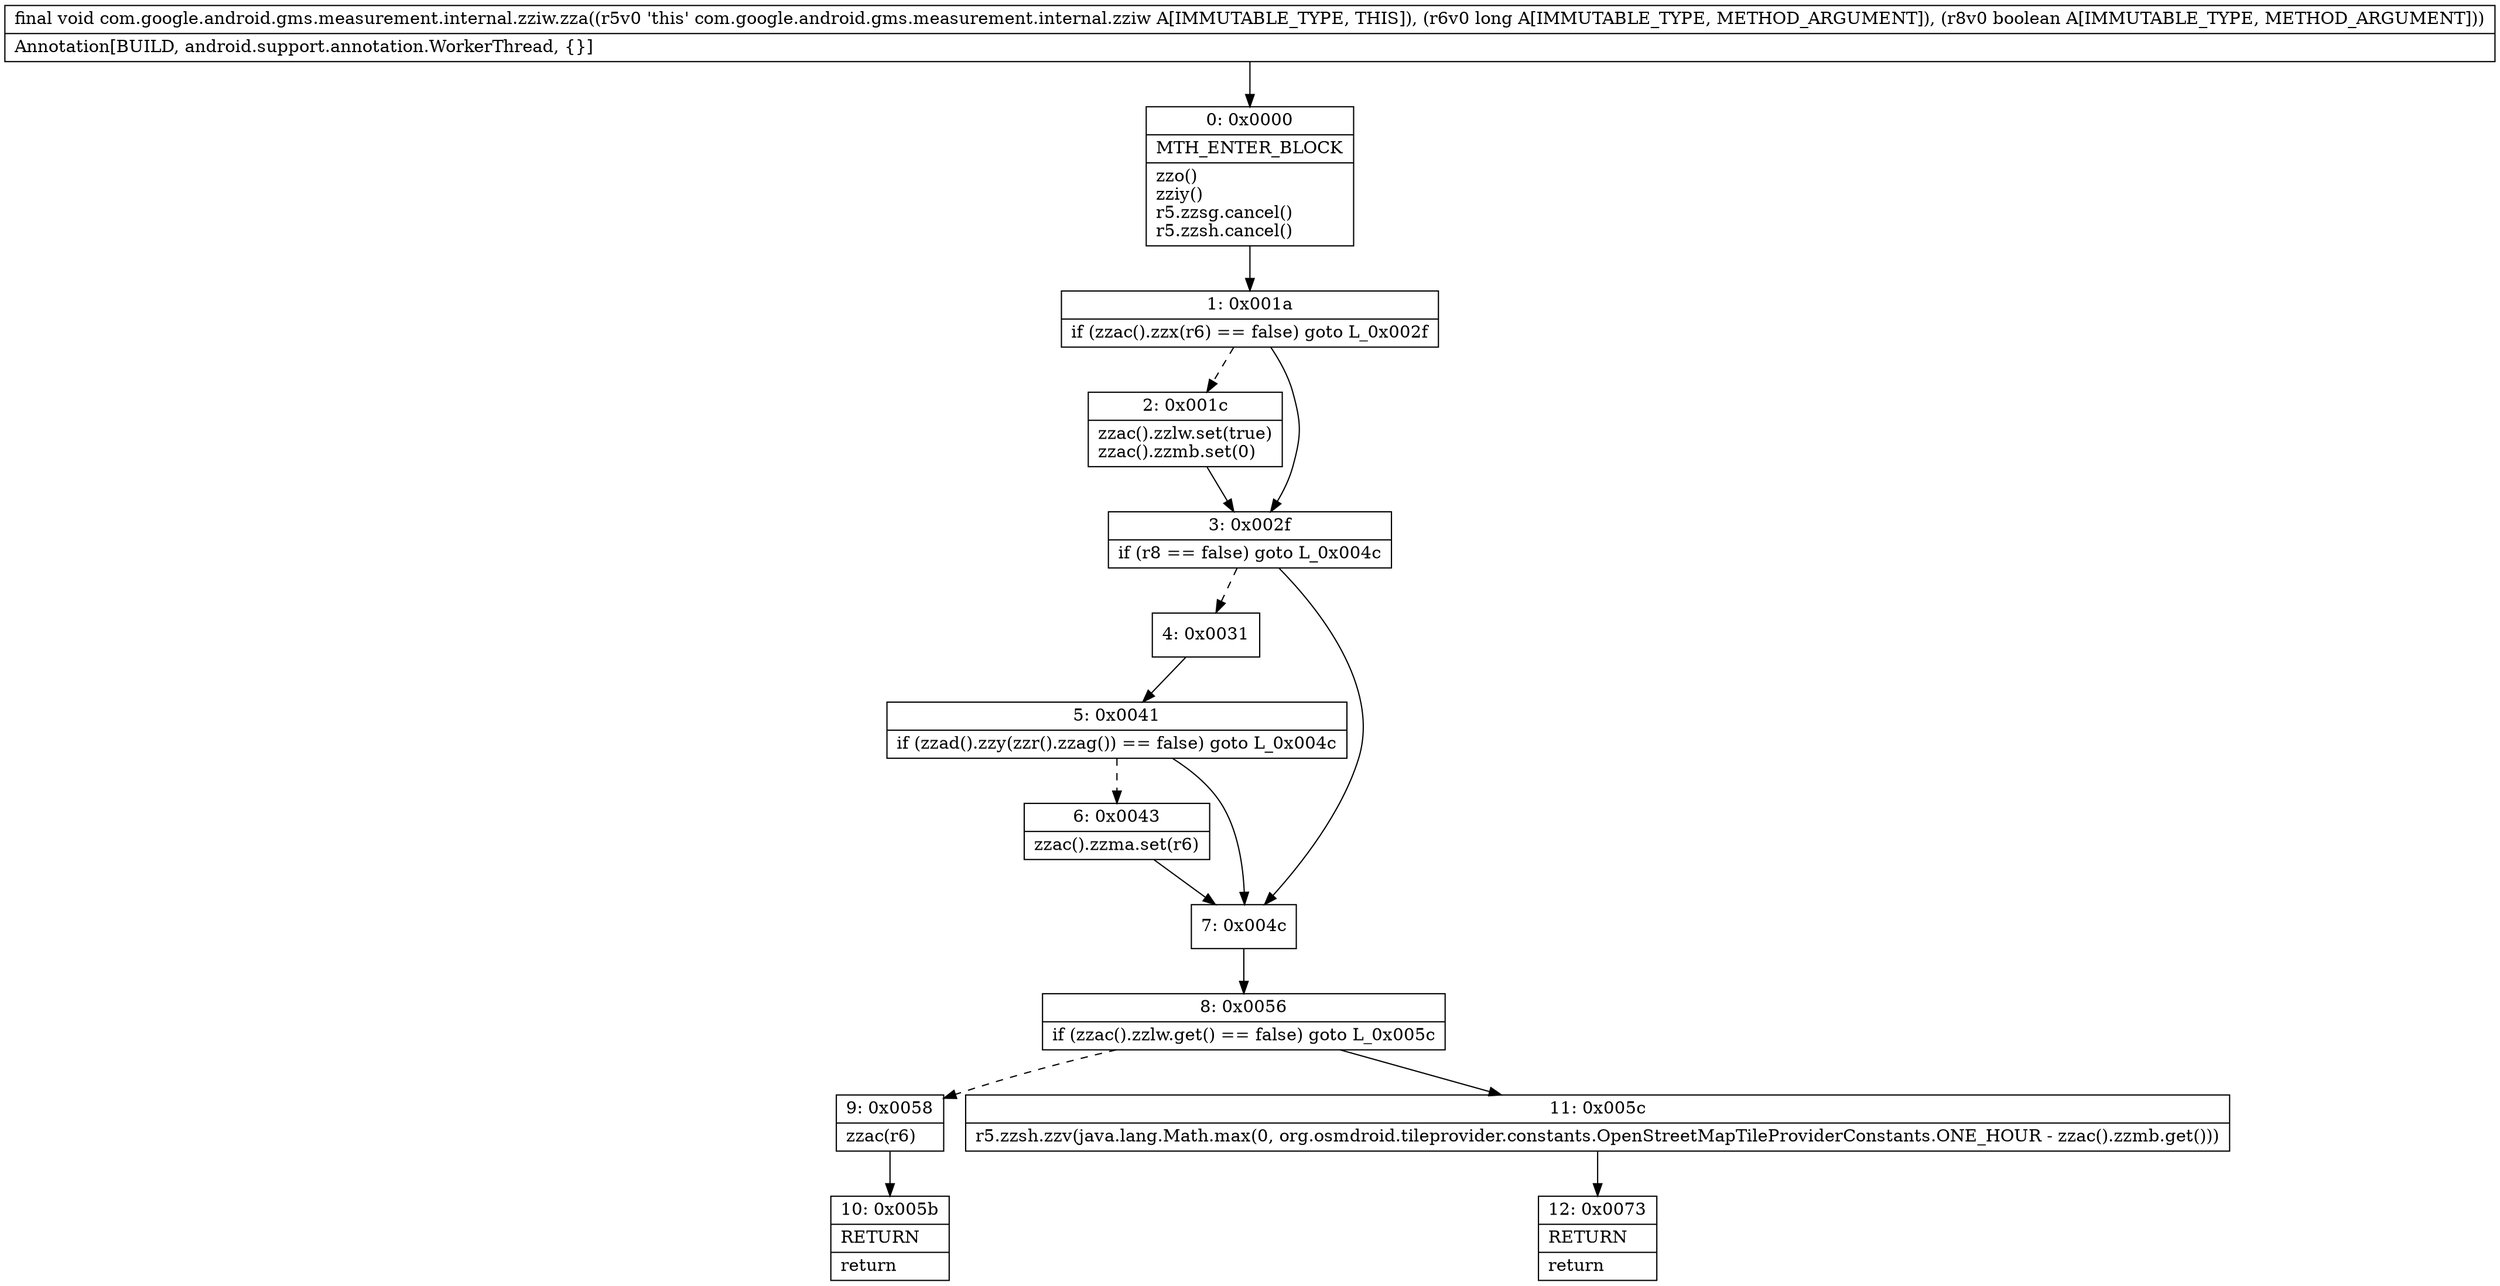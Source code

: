 digraph "CFG forcom.google.android.gms.measurement.internal.zziw.zza(JZ)V" {
Node_0 [shape=record,label="{0\:\ 0x0000|MTH_ENTER_BLOCK\l|zzo()\lzziy()\lr5.zzsg.cancel()\lr5.zzsh.cancel()\l}"];
Node_1 [shape=record,label="{1\:\ 0x001a|if (zzac().zzx(r6) == false) goto L_0x002f\l}"];
Node_2 [shape=record,label="{2\:\ 0x001c|zzac().zzlw.set(true)\lzzac().zzmb.set(0)\l}"];
Node_3 [shape=record,label="{3\:\ 0x002f|if (r8 == false) goto L_0x004c\l}"];
Node_4 [shape=record,label="{4\:\ 0x0031}"];
Node_5 [shape=record,label="{5\:\ 0x0041|if (zzad().zzy(zzr().zzag()) == false) goto L_0x004c\l}"];
Node_6 [shape=record,label="{6\:\ 0x0043|zzac().zzma.set(r6)\l}"];
Node_7 [shape=record,label="{7\:\ 0x004c}"];
Node_8 [shape=record,label="{8\:\ 0x0056|if (zzac().zzlw.get() == false) goto L_0x005c\l}"];
Node_9 [shape=record,label="{9\:\ 0x0058|zzac(r6)\l}"];
Node_10 [shape=record,label="{10\:\ 0x005b|RETURN\l|return\l}"];
Node_11 [shape=record,label="{11\:\ 0x005c|r5.zzsh.zzv(java.lang.Math.max(0, org.osmdroid.tileprovider.constants.OpenStreetMapTileProviderConstants.ONE_HOUR \- zzac().zzmb.get()))\l}"];
Node_12 [shape=record,label="{12\:\ 0x0073|RETURN\l|return\l}"];
MethodNode[shape=record,label="{final void com.google.android.gms.measurement.internal.zziw.zza((r5v0 'this' com.google.android.gms.measurement.internal.zziw A[IMMUTABLE_TYPE, THIS]), (r6v0 long A[IMMUTABLE_TYPE, METHOD_ARGUMENT]), (r8v0 boolean A[IMMUTABLE_TYPE, METHOD_ARGUMENT]))  | Annotation[BUILD, android.support.annotation.WorkerThread, \{\}]\l}"];
MethodNode -> Node_0;
Node_0 -> Node_1;
Node_1 -> Node_2[style=dashed];
Node_1 -> Node_3;
Node_2 -> Node_3;
Node_3 -> Node_4[style=dashed];
Node_3 -> Node_7;
Node_4 -> Node_5;
Node_5 -> Node_6[style=dashed];
Node_5 -> Node_7;
Node_6 -> Node_7;
Node_7 -> Node_8;
Node_8 -> Node_9[style=dashed];
Node_8 -> Node_11;
Node_9 -> Node_10;
Node_11 -> Node_12;
}

